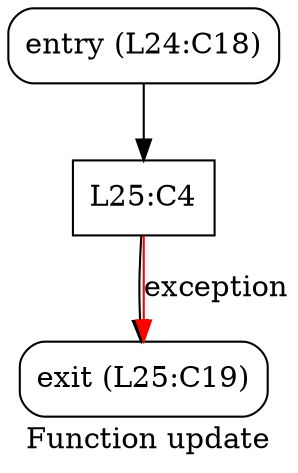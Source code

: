 digraph CFG {
node [shape="box"]
label = "Function update"
n22 [label="entry (L24:C18)", style="rounded"]
n23 [label="L25:C4"]
n24 [label="exit (L25:C19)", style="rounded"]
n22 -> n23 []
n23 -> n24 []
n23 -> n24 [color="red", label="exception"]
}